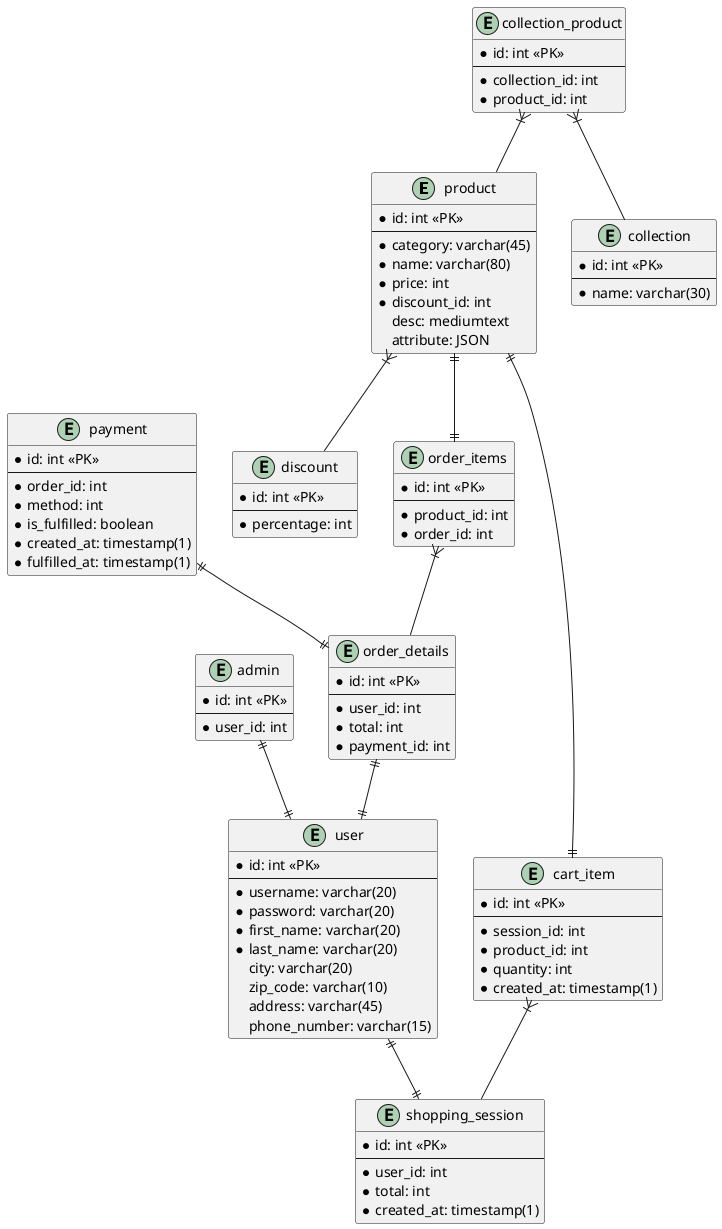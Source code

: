 @startuml webshop
entity product{
  * id: int <<PK>>
  --
  * category: varchar(45)
  * name: varchar(80)
  * price: int
  * discount_id: int
  desc: mediumtext
  attribute: JSON
}
entity discount{
  * id: int <<PK>>
  --
  * percentage: int
}
entity order_items{
  * id: int <<PK>>
  --
  * product_id: int
  * order_id: int
}
entity order_details{
  * id: int <<PK>>
  --
  * user_id: int
  * total: int
  * payment_id: int
}
entity cart_item{
  * id: int <<PK>>
  --
  * session_id: int
  * product_id: int
  * quantity: int
  * created_at: timestamp(1)
}
entity shopping_session{
  * id: int <<PK>>
  --
  * user_id: int
  * total: int
  * created_at: timestamp(1)
}
entity user{
  * id: int <<PK>>
  --
  * username: varchar(20)
  * password: varchar(20)
  * first_name: varchar(20)
  * last_name: varchar(20)
  city: varchar(20)
  zip_code: varchar(10)
  address: varchar(45)
  phone_number: varchar(15)
}
entity admin{
  * id: int <<PK>>
  --
  * user_id: int
}
entity payment{
  * id: int <<PK>>
  --
  * order_id: int
  * method: int
  * is_fulfilled: boolean
  * created_at: timestamp(1)
  * fulfilled_at: timestamp(1)
}
entity collection{
  * id: int <<PK>>
  --
  * name: varchar(30)
}
entity collection_product{
  * id: int <<PK>>
  --
  * collection_id: int
  * product_id: int
}

product }|-- discount
product ||--|| cart_item
product ||--|| order_items
order_items }|-- order_details
order_details ||--|| user
user ||--|| shopping_session
cart_item }|-- shopping_session
payment ||--|| order_details
admin ||--|| user
collection_product }|-- collection
collection_product }|-- product
@enduml